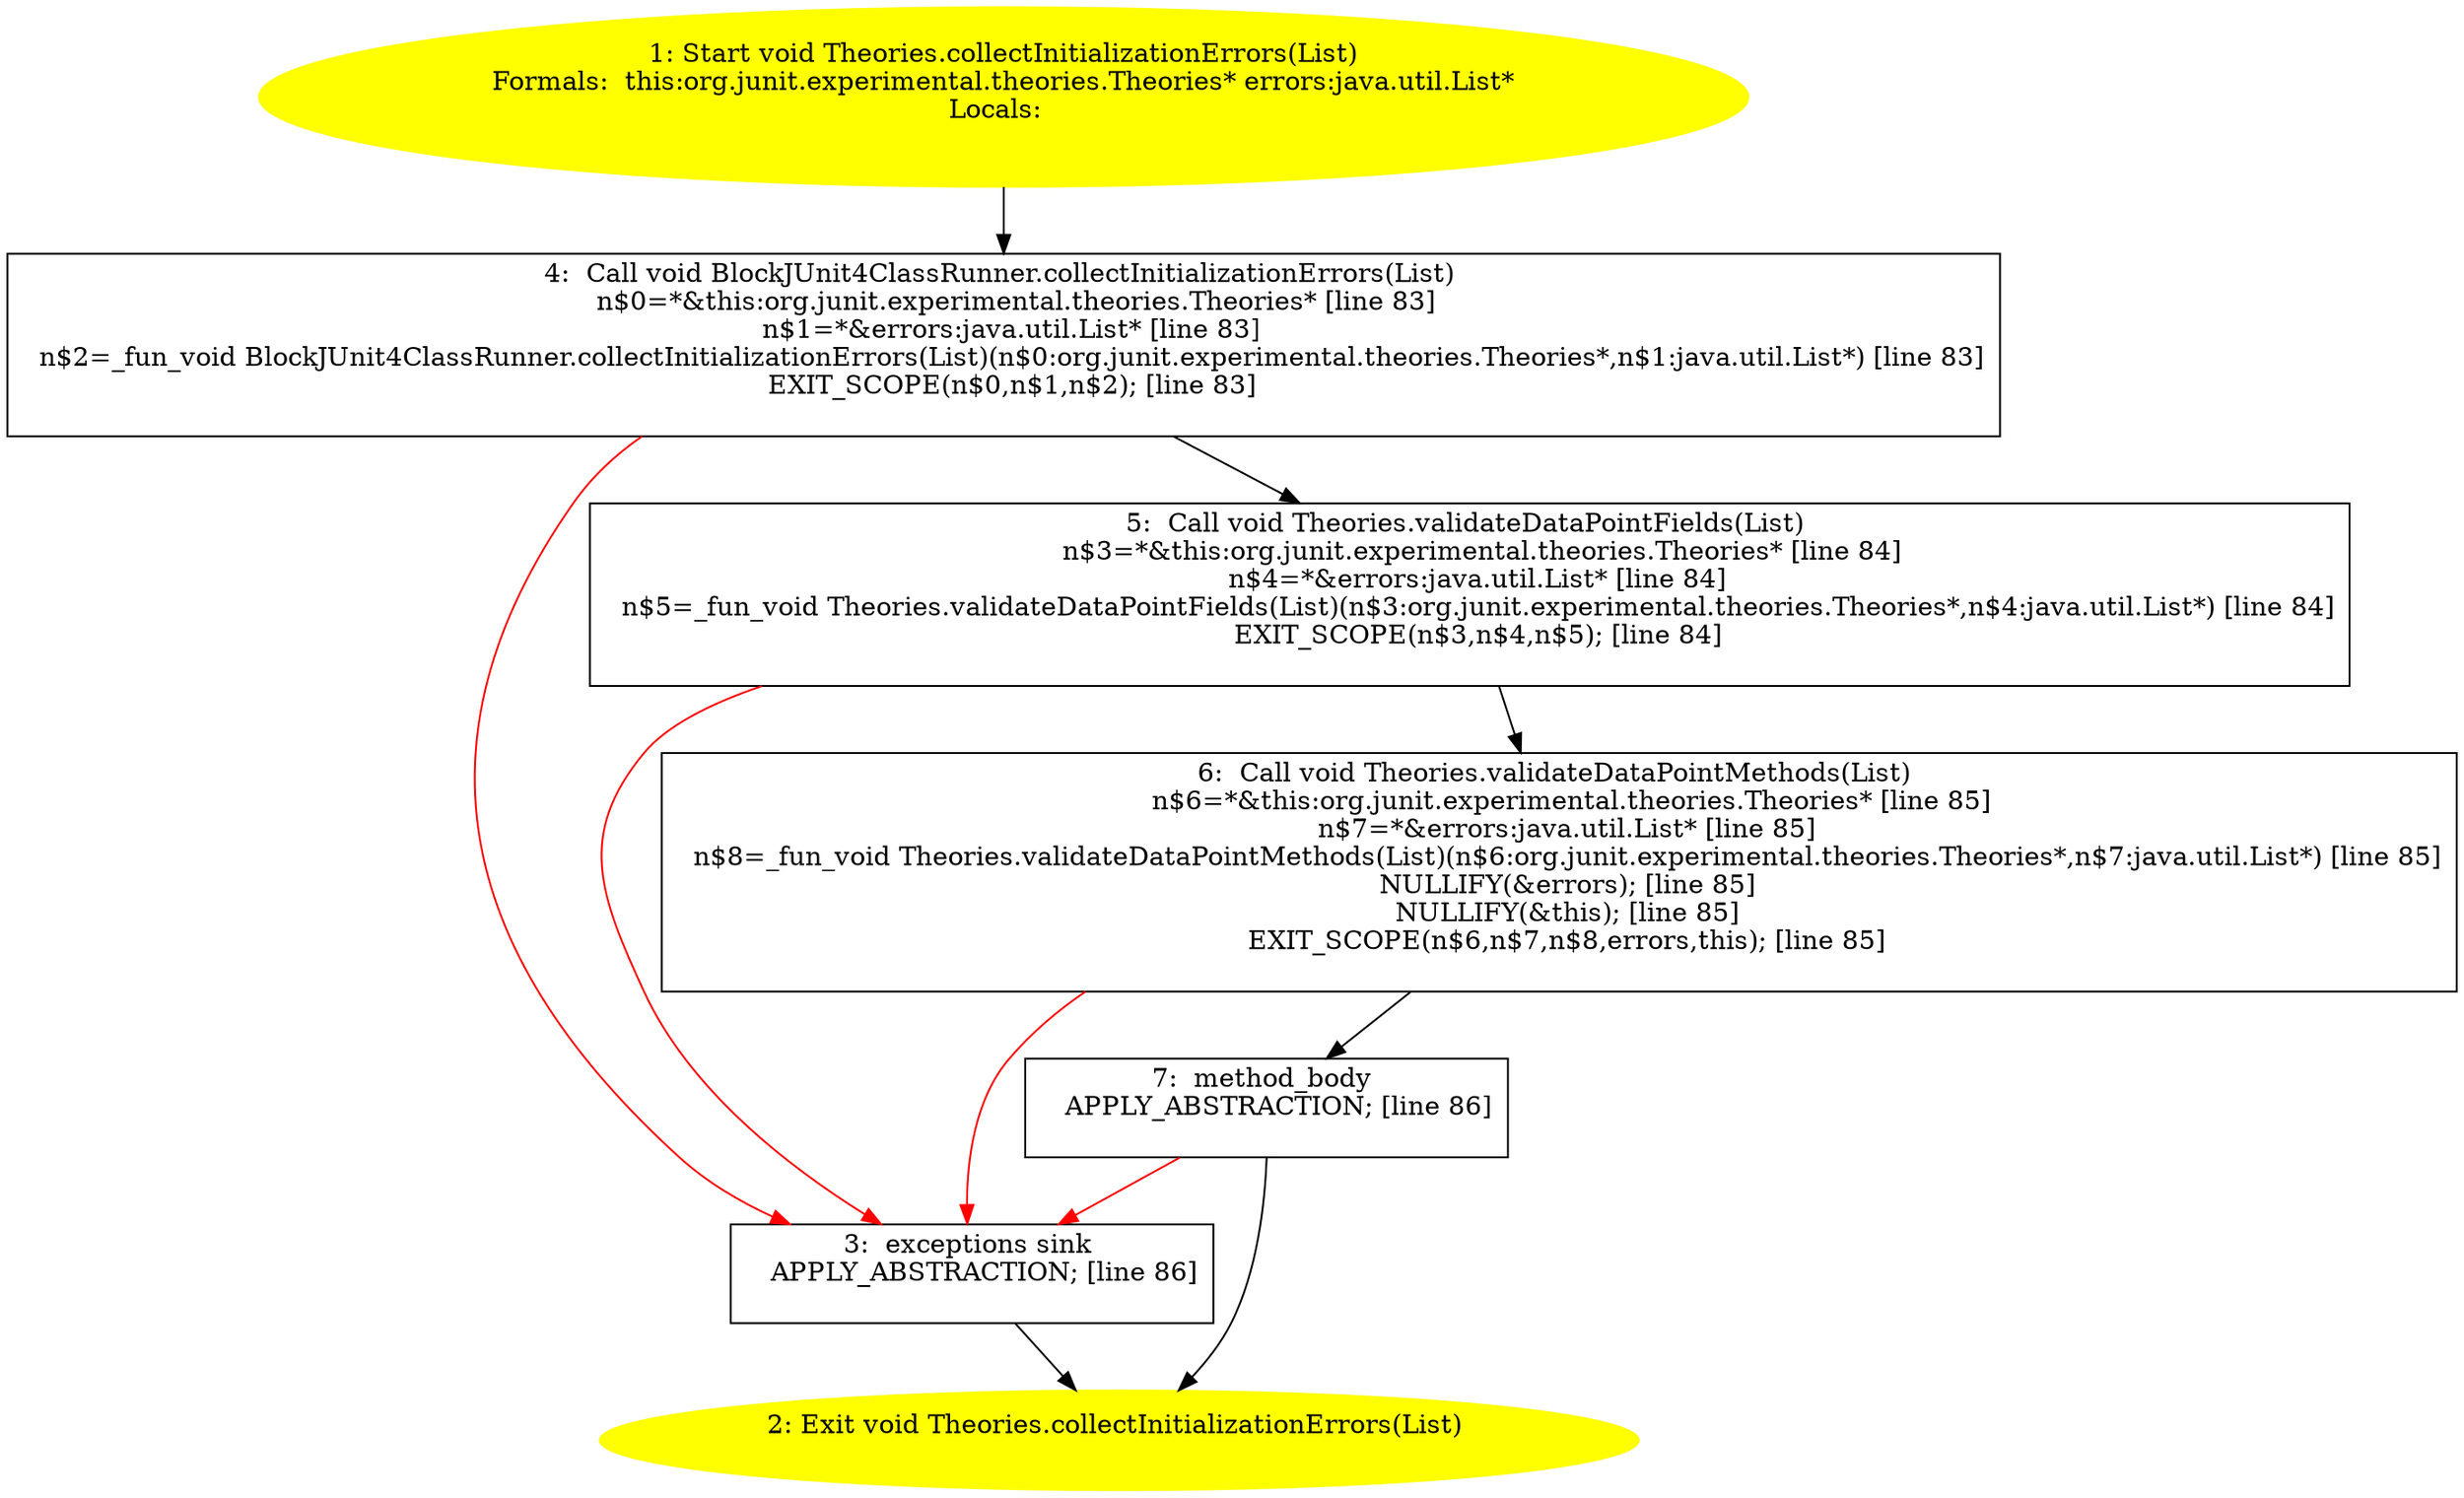 /* @generated */
digraph cfg {
"org.junit.experimental.theories.Theories.collectInitializationErrors(java.util.List):void.362dd113d5290d8053412dbcc8f6048d_1" [label="1: Start void Theories.collectInitializationErrors(List)\nFormals:  this:org.junit.experimental.theories.Theories* errors:java.util.List*\nLocals:  \n  " color=yellow style=filled]
	

	 "org.junit.experimental.theories.Theories.collectInitializationErrors(java.util.List):void.362dd113d5290d8053412dbcc8f6048d_1" -> "org.junit.experimental.theories.Theories.collectInitializationErrors(java.util.List):void.362dd113d5290d8053412dbcc8f6048d_4" ;
"org.junit.experimental.theories.Theories.collectInitializationErrors(java.util.List):void.362dd113d5290d8053412dbcc8f6048d_2" [label="2: Exit void Theories.collectInitializationErrors(List) \n  " color=yellow style=filled]
	

"org.junit.experimental.theories.Theories.collectInitializationErrors(java.util.List):void.362dd113d5290d8053412dbcc8f6048d_3" [label="3:  exceptions sink \n   APPLY_ABSTRACTION; [line 86]\n " shape="box"]
	

	 "org.junit.experimental.theories.Theories.collectInitializationErrors(java.util.List):void.362dd113d5290d8053412dbcc8f6048d_3" -> "org.junit.experimental.theories.Theories.collectInitializationErrors(java.util.List):void.362dd113d5290d8053412dbcc8f6048d_2" ;
"org.junit.experimental.theories.Theories.collectInitializationErrors(java.util.List):void.362dd113d5290d8053412dbcc8f6048d_4" [label="4:  Call void BlockJUnit4ClassRunner.collectInitializationErrors(List) \n   n$0=*&this:org.junit.experimental.theories.Theories* [line 83]\n  n$1=*&errors:java.util.List* [line 83]\n  n$2=_fun_void BlockJUnit4ClassRunner.collectInitializationErrors(List)(n$0:org.junit.experimental.theories.Theories*,n$1:java.util.List*) [line 83]\n  EXIT_SCOPE(n$0,n$1,n$2); [line 83]\n " shape="box"]
	

	 "org.junit.experimental.theories.Theories.collectInitializationErrors(java.util.List):void.362dd113d5290d8053412dbcc8f6048d_4" -> "org.junit.experimental.theories.Theories.collectInitializationErrors(java.util.List):void.362dd113d5290d8053412dbcc8f6048d_5" ;
	 "org.junit.experimental.theories.Theories.collectInitializationErrors(java.util.List):void.362dd113d5290d8053412dbcc8f6048d_4" -> "org.junit.experimental.theories.Theories.collectInitializationErrors(java.util.List):void.362dd113d5290d8053412dbcc8f6048d_3" [color="red" ];
"org.junit.experimental.theories.Theories.collectInitializationErrors(java.util.List):void.362dd113d5290d8053412dbcc8f6048d_5" [label="5:  Call void Theories.validateDataPointFields(List) \n   n$3=*&this:org.junit.experimental.theories.Theories* [line 84]\n  n$4=*&errors:java.util.List* [line 84]\n  n$5=_fun_void Theories.validateDataPointFields(List)(n$3:org.junit.experimental.theories.Theories*,n$4:java.util.List*) [line 84]\n  EXIT_SCOPE(n$3,n$4,n$5); [line 84]\n " shape="box"]
	

	 "org.junit.experimental.theories.Theories.collectInitializationErrors(java.util.List):void.362dd113d5290d8053412dbcc8f6048d_5" -> "org.junit.experimental.theories.Theories.collectInitializationErrors(java.util.List):void.362dd113d5290d8053412dbcc8f6048d_6" ;
	 "org.junit.experimental.theories.Theories.collectInitializationErrors(java.util.List):void.362dd113d5290d8053412dbcc8f6048d_5" -> "org.junit.experimental.theories.Theories.collectInitializationErrors(java.util.List):void.362dd113d5290d8053412dbcc8f6048d_3" [color="red" ];
"org.junit.experimental.theories.Theories.collectInitializationErrors(java.util.List):void.362dd113d5290d8053412dbcc8f6048d_6" [label="6:  Call void Theories.validateDataPointMethods(List) \n   n$6=*&this:org.junit.experimental.theories.Theories* [line 85]\n  n$7=*&errors:java.util.List* [line 85]\n  n$8=_fun_void Theories.validateDataPointMethods(List)(n$6:org.junit.experimental.theories.Theories*,n$7:java.util.List*) [line 85]\n  NULLIFY(&errors); [line 85]\n  NULLIFY(&this); [line 85]\n  EXIT_SCOPE(n$6,n$7,n$8,errors,this); [line 85]\n " shape="box"]
	

	 "org.junit.experimental.theories.Theories.collectInitializationErrors(java.util.List):void.362dd113d5290d8053412dbcc8f6048d_6" -> "org.junit.experimental.theories.Theories.collectInitializationErrors(java.util.List):void.362dd113d5290d8053412dbcc8f6048d_7" ;
	 "org.junit.experimental.theories.Theories.collectInitializationErrors(java.util.List):void.362dd113d5290d8053412dbcc8f6048d_6" -> "org.junit.experimental.theories.Theories.collectInitializationErrors(java.util.List):void.362dd113d5290d8053412dbcc8f6048d_3" [color="red" ];
"org.junit.experimental.theories.Theories.collectInitializationErrors(java.util.List):void.362dd113d5290d8053412dbcc8f6048d_7" [label="7:  method_body \n   APPLY_ABSTRACTION; [line 86]\n " shape="box"]
	

	 "org.junit.experimental.theories.Theories.collectInitializationErrors(java.util.List):void.362dd113d5290d8053412dbcc8f6048d_7" -> "org.junit.experimental.theories.Theories.collectInitializationErrors(java.util.List):void.362dd113d5290d8053412dbcc8f6048d_2" ;
	 "org.junit.experimental.theories.Theories.collectInitializationErrors(java.util.List):void.362dd113d5290d8053412dbcc8f6048d_7" -> "org.junit.experimental.theories.Theories.collectInitializationErrors(java.util.List):void.362dd113d5290d8053412dbcc8f6048d_3" [color="red" ];
}
